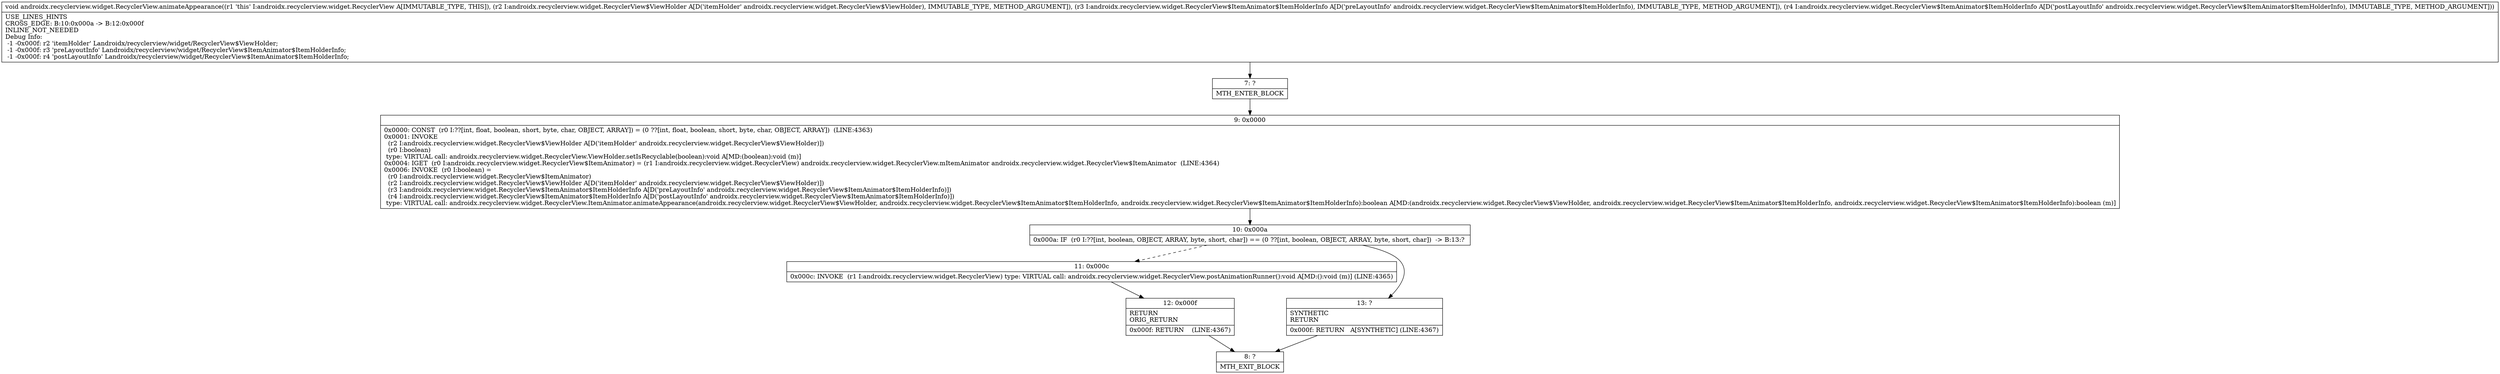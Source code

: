 digraph "CFG forandroidx.recyclerview.widget.RecyclerView.animateAppearance(Landroidx\/recyclerview\/widget\/RecyclerView$ViewHolder;Landroidx\/recyclerview\/widget\/RecyclerView$ItemAnimator$ItemHolderInfo;Landroidx\/recyclerview\/widget\/RecyclerView$ItemAnimator$ItemHolderInfo;)V" {
Node_7 [shape=record,label="{7\:\ ?|MTH_ENTER_BLOCK\l}"];
Node_9 [shape=record,label="{9\:\ 0x0000|0x0000: CONST  (r0 I:??[int, float, boolean, short, byte, char, OBJECT, ARRAY]) = (0 ??[int, float, boolean, short, byte, char, OBJECT, ARRAY])  (LINE:4363)\l0x0001: INVOKE  \l  (r2 I:androidx.recyclerview.widget.RecyclerView$ViewHolder A[D('itemHolder' androidx.recyclerview.widget.RecyclerView$ViewHolder)])\l  (r0 I:boolean)\l type: VIRTUAL call: androidx.recyclerview.widget.RecyclerView.ViewHolder.setIsRecyclable(boolean):void A[MD:(boolean):void (m)]\l0x0004: IGET  (r0 I:androidx.recyclerview.widget.RecyclerView$ItemAnimator) = (r1 I:androidx.recyclerview.widget.RecyclerView) androidx.recyclerview.widget.RecyclerView.mItemAnimator androidx.recyclerview.widget.RecyclerView$ItemAnimator  (LINE:4364)\l0x0006: INVOKE  (r0 I:boolean) = \l  (r0 I:androidx.recyclerview.widget.RecyclerView$ItemAnimator)\l  (r2 I:androidx.recyclerview.widget.RecyclerView$ViewHolder A[D('itemHolder' androidx.recyclerview.widget.RecyclerView$ViewHolder)])\l  (r3 I:androidx.recyclerview.widget.RecyclerView$ItemAnimator$ItemHolderInfo A[D('preLayoutInfo' androidx.recyclerview.widget.RecyclerView$ItemAnimator$ItemHolderInfo)])\l  (r4 I:androidx.recyclerview.widget.RecyclerView$ItemAnimator$ItemHolderInfo A[D('postLayoutInfo' androidx.recyclerview.widget.RecyclerView$ItemAnimator$ItemHolderInfo)])\l type: VIRTUAL call: androidx.recyclerview.widget.RecyclerView.ItemAnimator.animateAppearance(androidx.recyclerview.widget.RecyclerView$ViewHolder, androidx.recyclerview.widget.RecyclerView$ItemAnimator$ItemHolderInfo, androidx.recyclerview.widget.RecyclerView$ItemAnimator$ItemHolderInfo):boolean A[MD:(androidx.recyclerview.widget.RecyclerView$ViewHolder, androidx.recyclerview.widget.RecyclerView$ItemAnimator$ItemHolderInfo, androidx.recyclerview.widget.RecyclerView$ItemAnimator$ItemHolderInfo):boolean (m)]\l}"];
Node_10 [shape=record,label="{10\:\ 0x000a|0x000a: IF  (r0 I:??[int, boolean, OBJECT, ARRAY, byte, short, char]) == (0 ??[int, boolean, OBJECT, ARRAY, byte, short, char])  \-\> B:13:? \l}"];
Node_11 [shape=record,label="{11\:\ 0x000c|0x000c: INVOKE  (r1 I:androidx.recyclerview.widget.RecyclerView) type: VIRTUAL call: androidx.recyclerview.widget.RecyclerView.postAnimationRunner():void A[MD:():void (m)] (LINE:4365)\l}"];
Node_12 [shape=record,label="{12\:\ 0x000f|RETURN\lORIG_RETURN\l|0x000f: RETURN    (LINE:4367)\l}"];
Node_8 [shape=record,label="{8\:\ ?|MTH_EXIT_BLOCK\l}"];
Node_13 [shape=record,label="{13\:\ ?|SYNTHETIC\lRETURN\l|0x000f: RETURN   A[SYNTHETIC] (LINE:4367)\l}"];
MethodNode[shape=record,label="{void androidx.recyclerview.widget.RecyclerView.animateAppearance((r1 'this' I:androidx.recyclerview.widget.RecyclerView A[IMMUTABLE_TYPE, THIS]), (r2 I:androidx.recyclerview.widget.RecyclerView$ViewHolder A[D('itemHolder' androidx.recyclerview.widget.RecyclerView$ViewHolder), IMMUTABLE_TYPE, METHOD_ARGUMENT]), (r3 I:androidx.recyclerview.widget.RecyclerView$ItemAnimator$ItemHolderInfo A[D('preLayoutInfo' androidx.recyclerview.widget.RecyclerView$ItemAnimator$ItemHolderInfo), IMMUTABLE_TYPE, METHOD_ARGUMENT]), (r4 I:androidx.recyclerview.widget.RecyclerView$ItemAnimator$ItemHolderInfo A[D('postLayoutInfo' androidx.recyclerview.widget.RecyclerView$ItemAnimator$ItemHolderInfo), IMMUTABLE_TYPE, METHOD_ARGUMENT]))  | USE_LINES_HINTS\lCROSS_EDGE: B:10:0x000a \-\> B:12:0x000f\lINLINE_NOT_NEEDED\lDebug Info:\l  \-1 \-0x000f: r2 'itemHolder' Landroidx\/recyclerview\/widget\/RecyclerView$ViewHolder;\l  \-1 \-0x000f: r3 'preLayoutInfo' Landroidx\/recyclerview\/widget\/RecyclerView$ItemAnimator$ItemHolderInfo;\l  \-1 \-0x000f: r4 'postLayoutInfo' Landroidx\/recyclerview\/widget\/RecyclerView$ItemAnimator$ItemHolderInfo;\l}"];
MethodNode -> Node_7;Node_7 -> Node_9;
Node_9 -> Node_10;
Node_10 -> Node_11[style=dashed];
Node_10 -> Node_13;
Node_11 -> Node_12;
Node_12 -> Node_8;
Node_13 -> Node_8;
}

